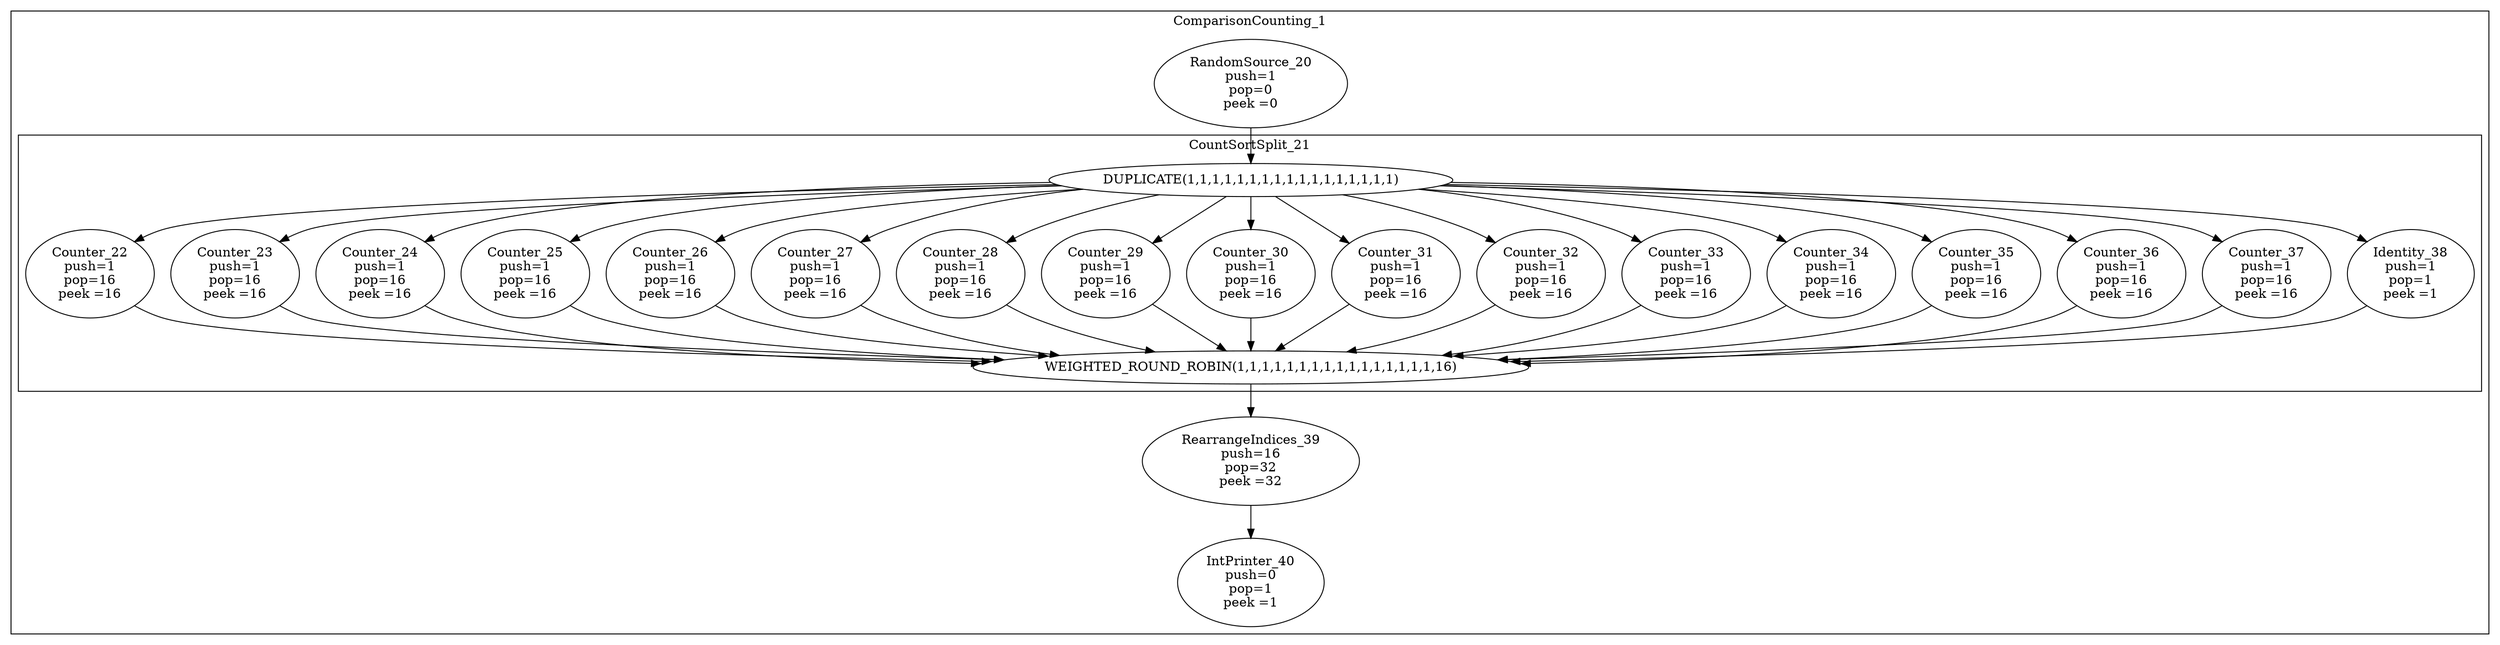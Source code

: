 digraph streamit {
subgraph cluster_node1 {
 label="ComparisonCounting_1";
node2 [ label="RandomSource_20\npush=1\npop=0\npeek =0" ]
subgraph cluster_node3 {
 label="CountSortSplit_21";
node4 [ label="DUPLICATE(1,1,1,1,1,1,1,1,1,1,1,1,1,1,1,1,1)" ]
node5 [ label="WEIGHTED_ROUND_ROBIN(1,1,1,1,1,1,1,1,1,1,1,1,1,1,1,1,16)" ]
node6 [ label="Counter_22\npush=1\npop=16\npeek =16" ]
node4 -> node6
node6 -> node5
node7 [ label="Counter_23\npush=1\npop=16\npeek =16" ]
node4 -> node7
node7 -> node5
node8 [ label="Counter_24\npush=1\npop=16\npeek =16" ]
node4 -> node8
node8 -> node5
node9 [ label="Counter_25\npush=1\npop=16\npeek =16" ]
node4 -> node9
node9 -> node5
node10 [ label="Counter_26\npush=1\npop=16\npeek =16" ]
node4 -> node10
node10 -> node5
node11 [ label="Counter_27\npush=1\npop=16\npeek =16" ]
node4 -> node11
node11 -> node5
node12 [ label="Counter_28\npush=1\npop=16\npeek =16" ]
node4 -> node12
node12 -> node5
node13 [ label="Counter_29\npush=1\npop=16\npeek =16" ]
node4 -> node13
node13 -> node5
node14 [ label="Counter_30\npush=1\npop=16\npeek =16" ]
node4 -> node14
node14 -> node5
node15 [ label="Counter_31\npush=1\npop=16\npeek =16" ]
node4 -> node15
node15 -> node5
node16 [ label="Counter_32\npush=1\npop=16\npeek =16" ]
node4 -> node16
node16 -> node5
node17 [ label="Counter_33\npush=1\npop=16\npeek =16" ]
node4 -> node17
node17 -> node5
node18 [ label="Counter_34\npush=1\npop=16\npeek =16" ]
node4 -> node18
node18 -> node5
node19 [ label="Counter_35\npush=1\npop=16\npeek =16" ]
node4 -> node19
node19 -> node5
node20 [ label="Counter_36\npush=1\npop=16\npeek =16" ]
node4 -> node20
node20 -> node5
node21 [ label="Counter_37\npush=1\npop=16\npeek =16" ]
node4 -> node21
node21 -> node5
node22 [ label="Identity_38\npush=1\npop=1\npeek =1" ]
node4 -> node22
node22 -> node5
}
node2 -> node4
node23 [ label="RearrangeIndices_39\npush=16\npop=32\npeek =32" ]
node5 -> node23
node24 [ label="IntPrinter_40\npush=0\npop=1\npeek =1" ]
node23 -> node24
}
}
